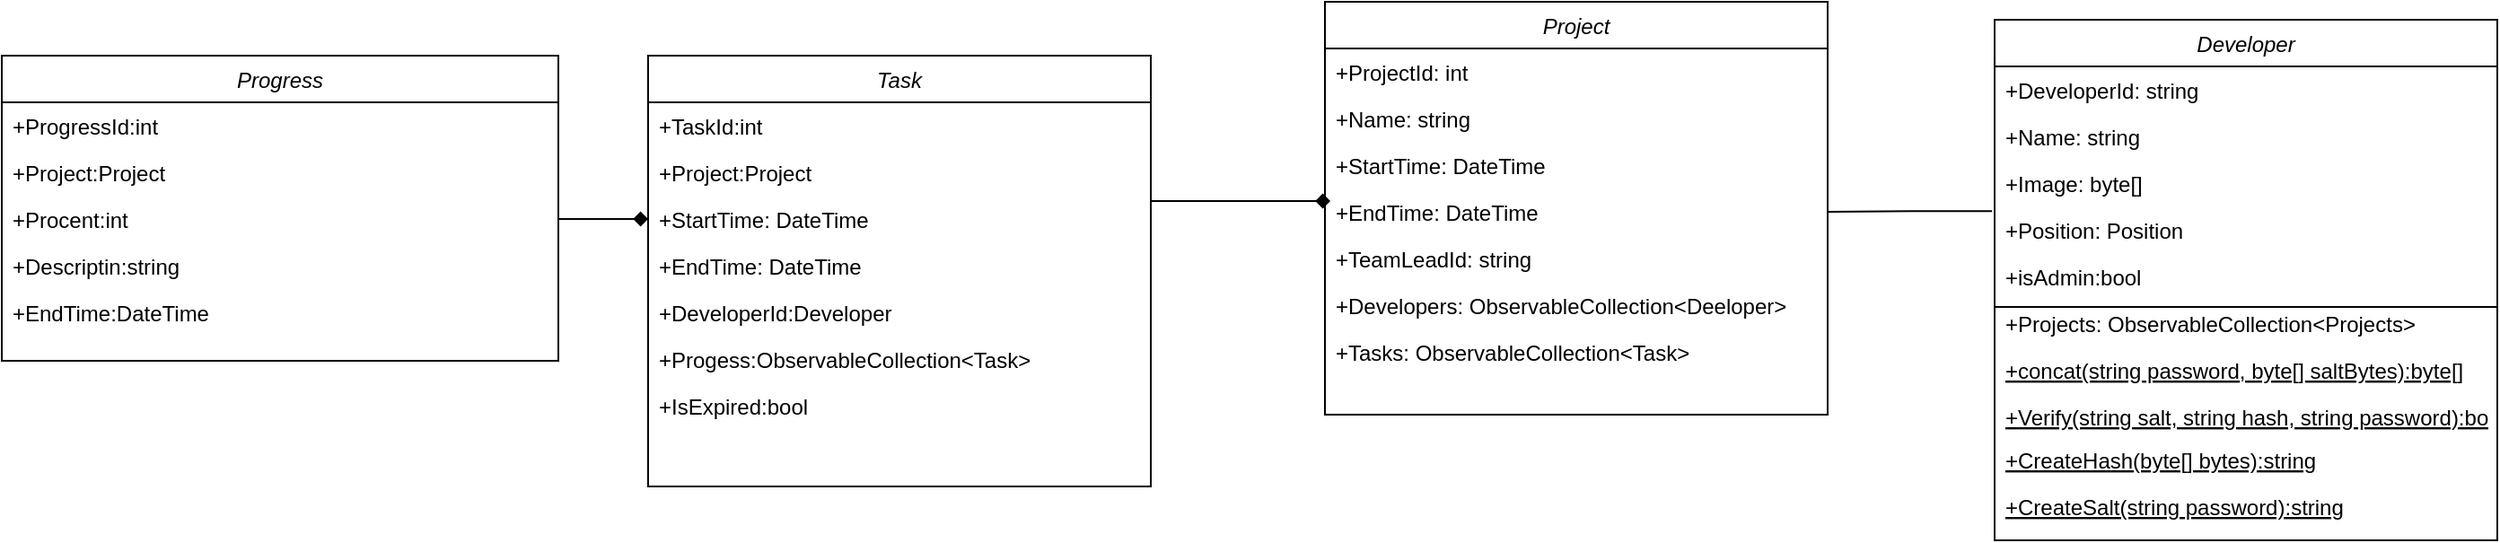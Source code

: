 <mxfile version="13.9.9" type="device"><diagram id="bnjGW-11ET2PwMQXwSdu" name="Страница 1"><mxGraphModel dx="2378" dy="1151" grid="1" gridSize="10" guides="1" tooltips="1" connect="1" arrows="1" fold="1" page="1" pageScale="1" pageWidth="827" pageHeight="1169" math="0" shadow="0"><root><mxCell id="0"/><mxCell id="1" parent="0"/><mxCell id="c2Ip4NZt2v-kh8cK5GA4-1" style="rounded=0;orthogonalLoop=1;jettySize=auto;html=1;entryX=1;entryY=0.5;entryDx=0;entryDy=0;endArrow=none;endFill=0;exitX=-0.005;exitY=1.101;exitDx=0;exitDy=0;exitPerimeter=0;edgeStyle=orthogonalEdgeStyle;" edge="1" parent="1" source="c2Ip4NZt2v-kh8cK5GA4-5" target="c2Ip4NZt2v-kh8cK5GA4-13"><mxGeometry relative="1" as="geometry"/></mxCell><mxCell id="c2Ip4NZt2v-kh8cK5GA4-2" value="Developer" style="swimlane;fontStyle=2;align=center;verticalAlign=top;childLayout=stackLayout;horizontal=1;startSize=26;horizontalStack=0;resizeParent=1;resizeLast=0;collapsible=1;marginBottom=0;rounded=0;shadow=0;strokeWidth=1;" vertex="1" parent="1"><mxGeometry x="1010" y="130" width="280" height="290" as="geometry"><mxRectangle x="230" y="140" width="160" height="26" as="alternateBounds"/></mxGeometry></mxCell><mxCell id="c2Ip4NZt2v-kh8cK5GA4-3" value="+DeveloperId: string" style="text;align=left;verticalAlign=top;spacingLeft=4;spacingRight=4;overflow=hidden;rotatable=0;points=[[0,0.5],[1,0.5]];portConstraint=eastwest;" vertex="1" parent="c2Ip4NZt2v-kh8cK5GA4-2"><mxGeometry y="26" width="280" height="26" as="geometry"/></mxCell><mxCell id="c2Ip4NZt2v-kh8cK5GA4-4" value="+Name: string" style="text;align=left;verticalAlign=top;spacingLeft=4;spacingRight=4;overflow=hidden;rotatable=0;points=[[0,0.5],[1,0.5]];portConstraint=eastwest;rounded=0;shadow=0;html=0;" vertex="1" parent="c2Ip4NZt2v-kh8cK5GA4-2"><mxGeometry y="52" width="280" height="26" as="geometry"/></mxCell><mxCell id="c2Ip4NZt2v-kh8cK5GA4-5" value="+Image: byte[]&#10;&#10;" style="text;align=left;verticalAlign=top;spacingLeft=4;spacingRight=4;overflow=hidden;rotatable=0;points=[[0,0.5],[1,0.5]];portConstraint=eastwest;rounded=0;shadow=0;html=0;" vertex="1" parent="c2Ip4NZt2v-kh8cK5GA4-2"><mxGeometry y="78" width="280" height="26" as="geometry"/></mxCell><mxCell id="c2Ip4NZt2v-kh8cK5GA4-6" value="+Position: Position" style="text;align=left;verticalAlign=top;spacingLeft=4;spacingRight=4;overflow=hidden;rotatable=0;points=[[0,0.5],[1,0.5]];portConstraint=eastwest;" vertex="1" parent="c2Ip4NZt2v-kh8cK5GA4-2"><mxGeometry y="104" width="280" height="26" as="geometry"/></mxCell><mxCell id="c2Ip4NZt2v-kh8cK5GA4-7" value="+isAdmin:bool" style="text;align=left;verticalAlign=top;spacingLeft=4;spacingRight=4;overflow=hidden;rotatable=0;points=[[0,0.5],[1,0.5]];portConstraint=eastwest;" vertex="1" parent="c2Ip4NZt2v-kh8cK5GA4-2"><mxGeometry y="130" width="280" height="26" as="geometry"/></mxCell><mxCell id="c2Ip4NZt2v-kh8cK5GA4-8" value="+Projects: ObservableCollection&lt;Projects&gt;" style="text;align=left;verticalAlign=top;spacingLeft=4;spacingRight=4;overflow=hidden;rotatable=0;points=[[0,0.5],[1,0.5]];portConstraint=eastwest;" vertex="1" parent="c2Ip4NZt2v-kh8cK5GA4-2"><mxGeometry y="156" width="280" height="26" as="geometry"/></mxCell><mxCell id="c2Ip4NZt2v-kh8cK5GA4-42" value="+concat(string password, byte[] saltBytes):byte[]" style="text;strokeColor=none;fillColor=none;align=left;verticalAlign=top;spacingLeft=4;spacingRight=4;overflow=hidden;rotatable=0;points=[[0,0.5],[1,0.5]];portConstraint=eastwest;fontStyle=4" vertex="1" parent="c2Ip4NZt2v-kh8cK5GA4-2"><mxGeometry y="182" width="280" height="26" as="geometry"/></mxCell><mxCell id="c2Ip4NZt2v-kh8cK5GA4-45" value="+Verify(string salt, string hash, string password):bool" style="text;strokeColor=none;fillColor=none;align=left;verticalAlign=top;spacingLeft=4;spacingRight=4;overflow=hidden;rotatable=0;points=[[0,0.5],[1,0.5]];portConstraint=eastwest;fontStyle=4" vertex="1" parent="c2Ip4NZt2v-kh8cK5GA4-2"><mxGeometry y="208" width="280" height="24" as="geometry"/></mxCell><mxCell id="c2Ip4NZt2v-kh8cK5GA4-44" value="+CreateHash(byte[] bytes):string" style="text;strokeColor=none;fillColor=none;align=left;verticalAlign=top;spacingLeft=4;spacingRight=4;overflow=hidden;rotatable=0;points=[[0,0.5],[1,0.5]];portConstraint=eastwest;fontStyle=4" vertex="1" parent="c2Ip4NZt2v-kh8cK5GA4-2"><mxGeometry y="232" width="280" height="26" as="geometry"/></mxCell><mxCell id="c2Ip4NZt2v-kh8cK5GA4-43" value="+CreateSalt(string password):string" style="text;strokeColor=none;fillColor=none;align=left;verticalAlign=top;spacingLeft=4;spacingRight=4;overflow=hidden;rotatable=0;points=[[0,0.5],[1,0.5]];portConstraint=eastwest;fontStyle=4" vertex="1" parent="c2Ip4NZt2v-kh8cK5GA4-2"><mxGeometry y="258" width="280" height="26" as="geometry"/></mxCell><mxCell id="c2Ip4NZt2v-kh8cK5GA4-9" value="Project" style="swimlane;fontStyle=2;align=center;verticalAlign=top;childLayout=stackLayout;horizontal=1;startSize=26;horizontalStack=0;resizeParent=1;resizeLast=0;collapsible=1;marginBottom=0;rounded=0;shadow=0;strokeWidth=1;" vertex="1" parent="1"><mxGeometry x="637" y="120" width="280" height="230" as="geometry"><mxRectangle x="230" y="140" width="160" height="26" as="alternateBounds"/></mxGeometry></mxCell><mxCell id="c2Ip4NZt2v-kh8cK5GA4-10" value="+ProjectId: int" style="text;align=left;verticalAlign=top;spacingLeft=4;spacingRight=4;overflow=hidden;rotatable=0;points=[[0,0.5],[1,0.5]];portConstraint=eastwest;" vertex="1" parent="c2Ip4NZt2v-kh8cK5GA4-9"><mxGeometry y="26" width="280" height="26" as="geometry"/></mxCell><mxCell id="c2Ip4NZt2v-kh8cK5GA4-11" value="+Name: string" style="text;align=left;verticalAlign=top;spacingLeft=4;spacingRight=4;overflow=hidden;rotatable=0;points=[[0,0.5],[1,0.5]];portConstraint=eastwest;rounded=0;shadow=0;html=0;" vertex="1" parent="c2Ip4NZt2v-kh8cK5GA4-9"><mxGeometry y="52" width="280" height="26" as="geometry"/></mxCell><mxCell id="c2Ip4NZt2v-kh8cK5GA4-12" value="+StartTime: DateTime" style="text;align=left;verticalAlign=top;spacingLeft=4;spacingRight=4;overflow=hidden;rotatable=0;points=[[0,0.5],[1,0.5]];portConstraint=eastwest;rounded=0;shadow=0;html=0;" vertex="1" parent="c2Ip4NZt2v-kh8cK5GA4-9"><mxGeometry y="78" width="280" height="26" as="geometry"/></mxCell><mxCell id="c2Ip4NZt2v-kh8cK5GA4-13" value="+EndTime: DateTime" style="text;align=left;verticalAlign=top;spacingLeft=4;spacingRight=4;overflow=hidden;rotatable=0;points=[[0,0.5],[1,0.5]];portConstraint=eastwest;" vertex="1" parent="c2Ip4NZt2v-kh8cK5GA4-9"><mxGeometry y="104" width="280" height="26" as="geometry"/></mxCell><mxCell id="c2Ip4NZt2v-kh8cK5GA4-14" value="+TeamLeadId: string" style="text;align=left;verticalAlign=top;spacingLeft=4;spacingRight=4;overflow=hidden;rotatable=0;points=[[0,0.5],[1,0.5]];portConstraint=eastwest;" vertex="1" parent="c2Ip4NZt2v-kh8cK5GA4-9"><mxGeometry y="130" width="280" height="26" as="geometry"/></mxCell><mxCell id="c2Ip4NZt2v-kh8cK5GA4-15" value="+Developers: ObservableCollection&lt;Deeloper&gt;" style="text;align=left;verticalAlign=top;spacingLeft=4;spacingRight=4;overflow=hidden;rotatable=0;points=[[0,0.5],[1,0.5]];portConstraint=eastwest;" vertex="1" parent="c2Ip4NZt2v-kh8cK5GA4-9"><mxGeometry y="156" width="280" height="26" as="geometry"/></mxCell><mxCell id="c2Ip4NZt2v-kh8cK5GA4-16" value="+Tasks: ObservableCollection&lt;Task&gt;" style="text;align=left;verticalAlign=top;spacingLeft=4;spacingRight=4;overflow=hidden;rotatable=0;points=[[0,0.5],[1,0.5]];portConstraint=eastwest;" vertex="1" parent="c2Ip4NZt2v-kh8cK5GA4-9"><mxGeometry y="182" width="280" height="26" as="geometry"/></mxCell><mxCell id="c2Ip4NZt2v-kh8cK5GA4-17" value="Task" style="swimlane;fontStyle=2;align=center;verticalAlign=top;childLayout=stackLayout;horizontal=1;startSize=26;horizontalStack=0;resizeParent=1;resizeLast=0;collapsible=1;marginBottom=0;rounded=0;shadow=0;strokeWidth=1;" vertex="1" parent="1"><mxGeometry x="260" y="150" width="280" height="240" as="geometry"><mxRectangle x="230" y="140" width="160" height="26" as="alternateBounds"/></mxGeometry></mxCell><mxCell id="c2Ip4NZt2v-kh8cK5GA4-18" value="+TaskId:int" style="text;align=left;verticalAlign=top;spacingLeft=4;spacingRight=4;overflow=hidden;rotatable=0;points=[[0,0.5],[1,0.5]];portConstraint=eastwest;" vertex="1" parent="c2Ip4NZt2v-kh8cK5GA4-17"><mxGeometry y="26" width="280" height="26" as="geometry"/></mxCell><mxCell id="c2Ip4NZt2v-kh8cK5GA4-19" value="+Project:Project" style="text;align=left;verticalAlign=top;spacingLeft=4;spacingRight=4;overflow=hidden;rotatable=0;points=[[0,0.5],[1,0.5]];portConstraint=eastwest;rounded=0;shadow=0;html=0;" vertex="1" parent="c2Ip4NZt2v-kh8cK5GA4-17"><mxGeometry y="52" width="280" height="26" as="geometry"/></mxCell><mxCell id="c2Ip4NZt2v-kh8cK5GA4-20" value="+StartTime: DateTime" style="text;align=left;verticalAlign=top;spacingLeft=4;spacingRight=4;overflow=hidden;rotatable=0;points=[[0,0.5],[1,0.5]];portConstraint=eastwest;rounded=0;shadow=0;html=0;" vertex="1" parent="c2Ip4NZt2v-kh8cK5GA4-17"><mxGeometry y="78" width="280" height="26" as="geometry"/></mxCell><mxCell id="c2Ip4NZt2v-kh8cK5GA4-21" value="+EndTime: DateTime" style="text;align=left;verticalAlign=top;spacingLeft=4;spacingRight=4;overflow=hidden;rotatable=0;points=[[0,0.5],[1,0.5]];portConstraint=eastwest;" vertex="1" parent="c2Ip4NZt2v-kh8cK5GA4-17"><mxGeometry y="104" width="280" height="26" as="geometry"/></mxCell><mxCell id="c2Ip4NZt2v-kh8cK5GA4-22" value="+DeveloperId:Developer" style="text;align=left;verticalAlign=top;spacingLeft=4;spacingRight=4;overflow=hidden;rotatable=0;points=[[0,0.5],[1,0.5]];portConstraint=eastwest;" vertex="1" parent="c2Ip4NZt2v-kh8cK5GA4-17"><mxGeometry y="130" width="280" height="26" as="geometry"/></mxCell><mxCell id="c2Ip4NZt2v-kh8cK5GA4-23" value="+Progess:ObservableCollection&lt;Task&gt;" style="text;align=left;verticalAlign=top;spacingLeft=4;spacingRight=4;overflow=hidden;rotatable=0;points=[[0,0.5],[1,0.5]];portConstraint=eastwest;" vertex="1" parent="c2Ip4NZt2v-kh8cK5GA4-17"><mxGeometry y="156" width="280" height="26" as="geometry"/></mxCell><mxCell id="c2Ip4NZt2v-kh8cK5GA4-37" value="+IsExpired:bool" style="text;align=left;verticalAlign=top;spacingLeft=4;spacingRight=4;overflow=hidden;rotatable=0;points=[[0,0.5],[1,0.5]];portConstraint=eastwest;" vertex="1" parent="c2Ip4NZt2v-kh8cK5GA4-17"><mxGeometry y="182" width="280" height="26" as="geometry"/></mxCell><mxCell id="c2Ip4NZt2v-kh8cK5GA4-24" style="edgeStyle=none;rounded=0;orthogonalLoop=1;jettySize=auto;html=1;endArrow=diamond;endFill=1;" edge="1" parent="1"><mxGeometry relative="1" as="geometry"><mxPoint x="540" y="231" as="sourcePoint"/><mxPoint x="640" y="231" as="targetPoint"/></mxGeometry></mxCell><mxCell id="c2Ip4NZt2v-kh8cK5GA4-25" value="Progress" style="swimlane;fontStyle=2;align=center;verticalAlign=top;childLayout=stackLayout;horizontal=1;startSize=26;horizontalStack=0;resizeParent=1;resizeLast=0;collapsible=1;marginBottom=0;rounded=0;shadow=0;strokeWidth=1;" vertex="1" parent="1"><mxGeometry x="-100" y="150" width="310" height="170" as="geometry"><mxRectangle x="230" y="140" width="160" height="26" as="alternateBounds"/></mxGeometry></mxCell><mxCell id="c2Ip4NZt2v-kh8cK5GA4-26" value="+ProgressId:int" style="text;align=left;verticalAlign=top;spacingLeft=4;spacingRight=4;overflow=hidden;rotatable=0;points=[[0,0.5],[1,0.5]];portConstraint=eastwest;" vertex="1" parent="c2Ip4NZt2v-kh8cK5GA4-25"><mxGeometry y="26" width="310" height="26" as="geometry"/></mxCell><mxCell id="c2Ip4NZt2v-kh8cK5GA4-27" value="+Project:Project" style="text;align=left;verticalAlign=top;spacingLeft=4;spacingRight=4;overflow=hidden;rotatable=0;points=[[0,0.5],[1,0.5]];portConstraint=eastwest;rounded=0;shadow=0;html=0;" vertex="1" parent="c2Ip4NZt2v-kh8cK5GA4-25"><mxGeometry y="52" width="310" height="26" as="geometry"/></mxCell><mxCell id="c2Ip4NZt2v-kh8cK5GA4-28" value="+Procent:int" style="text;align=left;verticalAlign=top;spacingLeft=4;spacingRight=4;overflow=hidden;rotatable=0;points=[[0,0.5],[1,0.5]];portConstraint=eastwest;rounded=0;shadow=0;html=0;" vertex="1" parent="c2Ip4NZt2v-kh8cK5GA4-25"><mxGeometry y="78" width="310" height="26" as="geometry"/></mxCell><mxCell id="c2Ip4NZt2v-kh8cK5GA4-29" value="+Descriptin:string" style="text;align=left;verticalAlign=top;spacingLeft=4;spacingRight=4;overflow=hidden;rotatable=0;points=[[0,0.5],[1,0.5]];portConstraint=eastwest;" vertex="1" parent="c2Ip4NZt2v-kh8cK5GA4-25"><mxGeometry y="104" width="310" height="26" as="geometry"/></mxCell><mxCell id="c2Ip4NZt2v-kh8cK5GA4-30" value="+EndTime:DateTime" style="text;align=left;verticalAlign=top;spacingLeft=4;spacingRight=4;overflow=hidden;rotatable=0;points=[[0,0.5],[1,0.5]];portConstraint=eastwest;" vertex="1" parent="c2Ip4NZt2v-kh8cK5GA4-25"><mxGeometry y="130" width="310" height="26" as="geometry"/></mxCell><mxCell id="c2Ip4NZt2v-kh8cK5GA4-31" style="edgeStyle=orthogonalEdgeStyle;rounded=0;orthogonalLoop=1;jettySize=auto;html=1;exitX=1;exitY=0.5;exitDx=0;exitDy=0;entryX=0;entryY=0.5;entryDx=0;entryDy=0;endArrow=diamond;endFill=1;" edge="1" parent="1" source="c2Ip4NZt2v-kh8cK5GA4-28" target="c2Ip4NZt2v-kh8cK5GA4-20"><mxGeometry relative="1" as="geometry"/></mxCell><mxCell id="c2Ip4NZt2v-kh8cK5GA4-32" value="" style="line;strokeWidth=1;fillColor=none;align=left;verticalAlign=middle;spacingTop=-1;spacingLeft=3;spacingRight=3;rotatable=0;labelPosition=right;points=[];portConstraint=eastwest;" vertex="1" parent="1"><mxGeometry x="1010" y="286" width="280" height="8" as="geometry"/></mxCell></root></mxGraphModel></diagram></mxfile>